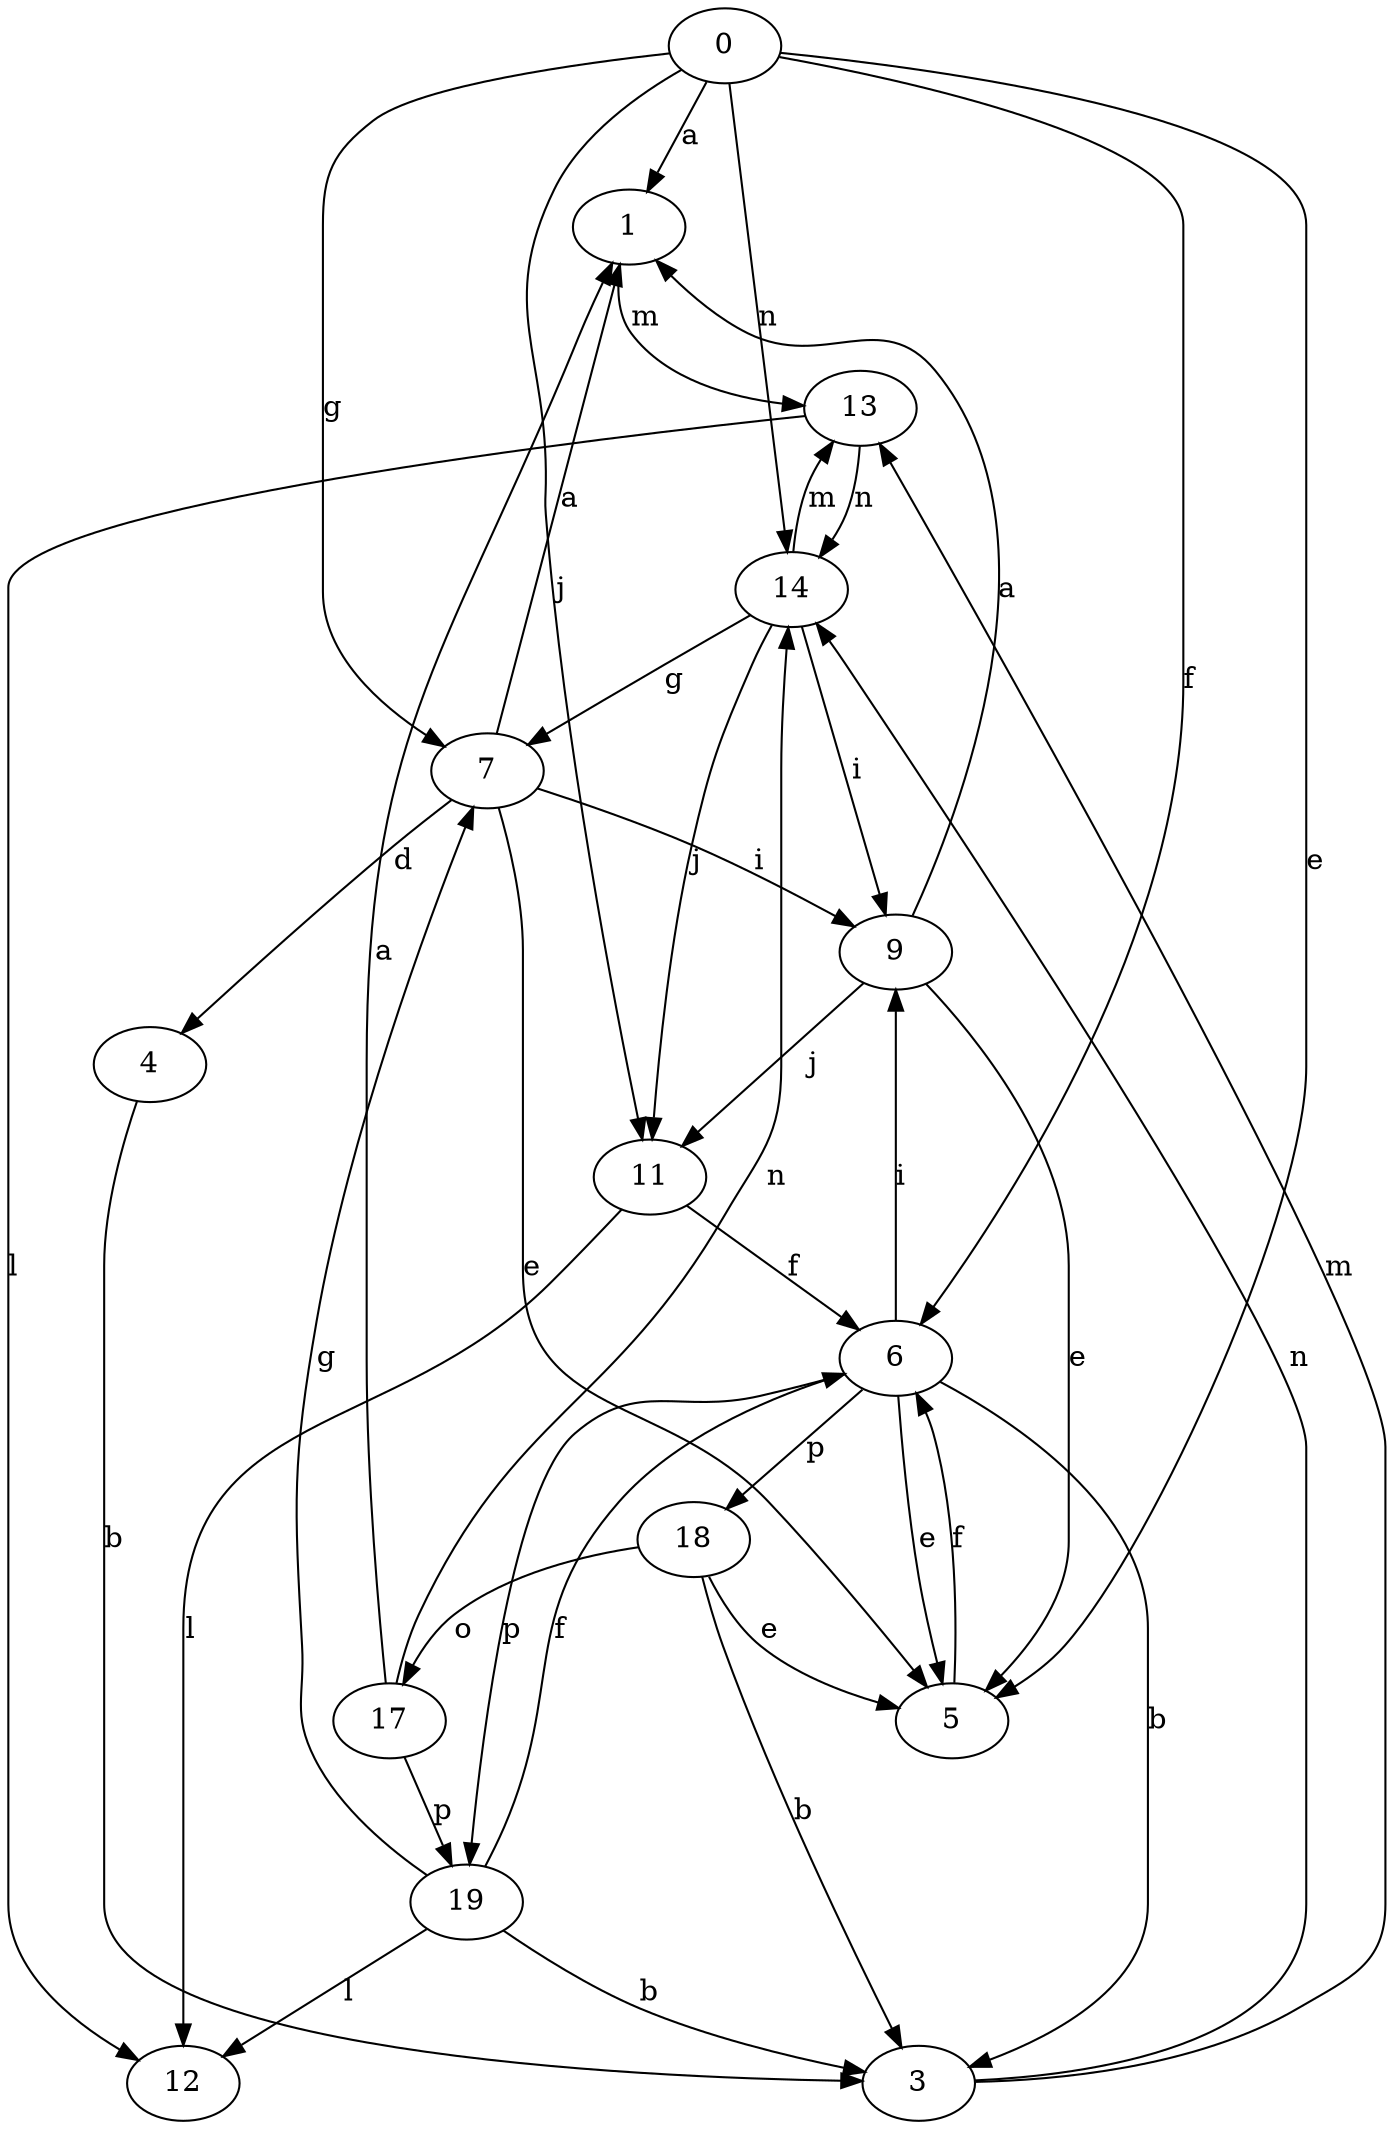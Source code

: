 strict digraph  {
1;
3;
4;
5;
6;
7;
9;
11;
12;
13;
14;
0;
17;
18;
19;
1 -> 13  [label=m];
3 -> 13  [label=m];
3 -> 14  [label=n];
4 -> 3  [label=b];
5 -> 6  [label=f];
6 -> 3  [label=b];
6 -> 5  [label=e];
6 -> 9  [label=i];
6 -> 18  [label=p];
6 -> 19  [label=p];
7 -> 1  [label=a];
7 -> 4  [label=d];
7 -> 5  [label=e];
7 -> 9  [label=i];
9 -> 1  [label=a];
9 -> 5  [label=e];
9 -> 11  [label=j];
11 -> 6  [label=f];
11 -> 12  [label=l];
13 -> 12  [label=l];
13 -> 14  [label=n];
14 -> 7  [label=g];
14 -> 9  [label=i];
14 -> 11  [label=j];
14 -> 13  [label=m];
0 -> 1  [label=a];
0 -> 5  [label=e];
0 -> 6  [label=f];
0 -> 7  [label=g];
0 -> 11  [label=j];
0 -> 14  [label=n];
17 -> 1  [label=a];
17 -> 14  [label=n];
17 -> 19  [label=p];
18 -> 3  [label=b];
18 -> 5  [label=e];
18 -> 17  [label=o];
19 -> 3  [label=b];
19 -> 6  [label=f];
19 -> 7  [label=g];
19 -> 12  [label=l];
}
